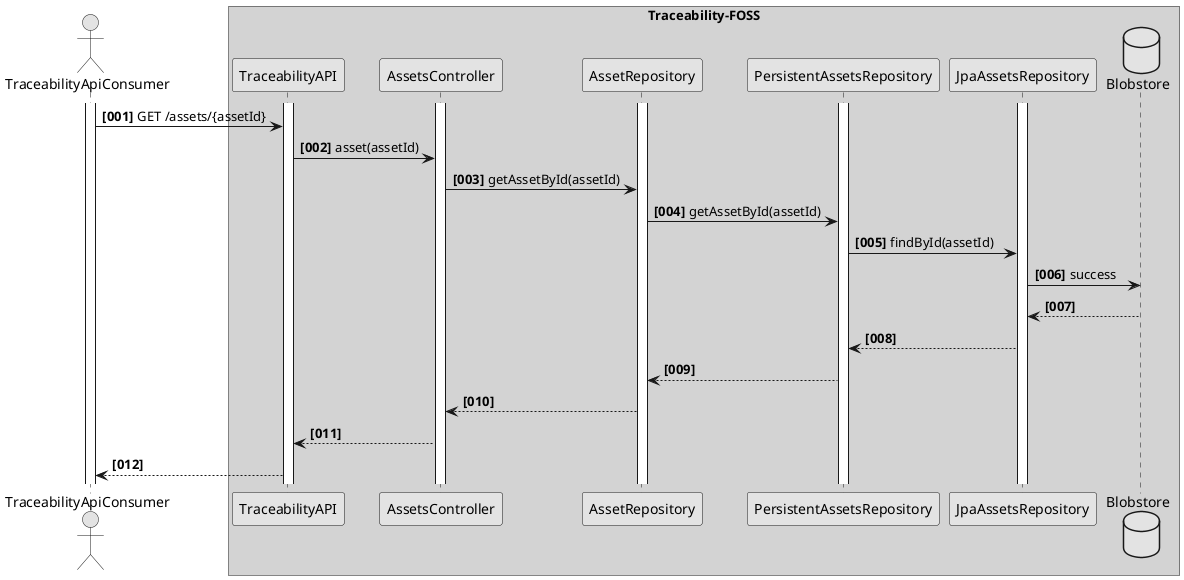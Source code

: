 @startuml
skinparam monochrome true
skinparam shadowing false
autonumber "<b>[000]"

actor TraceabilityApiConsumer
activate TraceabilityApiConsumer


box "Traceability-FOSS" #LightGrey
participant TraceabilityAPI
activate TraceabilityAPI
participant AssetsController
activate AssetsController
participant AssetRepository
activate AssetRepository
participant PersistentAssetsRepository
activate PersistentAssetsRepository
participant JpaAssetsRepository
activate JpaAssetsRepository
database Blobstore

TraceabilityApiConsumer -> TraceabilityAPI : GET /assets/{assetId}
TraceabilityAPI -> AssetsController :  asset(assetId)
AssetsController -> AssetRepository :  getAssetById(assetId)
AssetRepository -> PersistentAssetsRepository: getAssetById(assetId)
PersistentAssetsRepository -> JpaAssetsRepository: findById(assetId)
JpaAssetsRepository -> Blobstore : success

JpaAssetsRepository <-- Blobstore
PersistentAssetsRepository <-- JpaAssetsRepository
AssetRepository <-- PersistentAssetsRepository
AssetsController <-- AssetRepository
TraceabilityAPI <-- AssetsController
TraceabilityApiConsumer <-- TraceabilityAPI

@enduml
